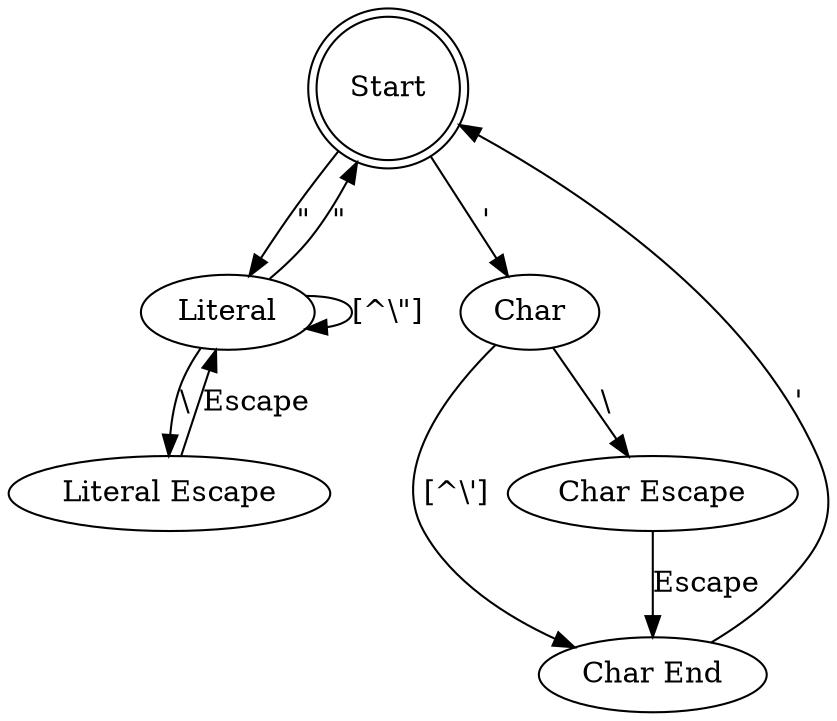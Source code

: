 digraph string_char{
a[label = "Start" shape="doublecircle"]
b[label = "Literal"]
c[label = "Literal Escape"]
a->b[label="\""]
b->b[label="[^\\\"]"]
b->a[label="\""]
b->c[label="\\"]
c->b[label="Escape"]
d[label = "Char"]
e[label = "Char End"]
f[label = "Char Escape"]
a->d[label="\'"]
e->a[label="\'"]
d->e[label="[^\\\']"]
d->f[label="\\"]
f->e[label="Escape"]
}